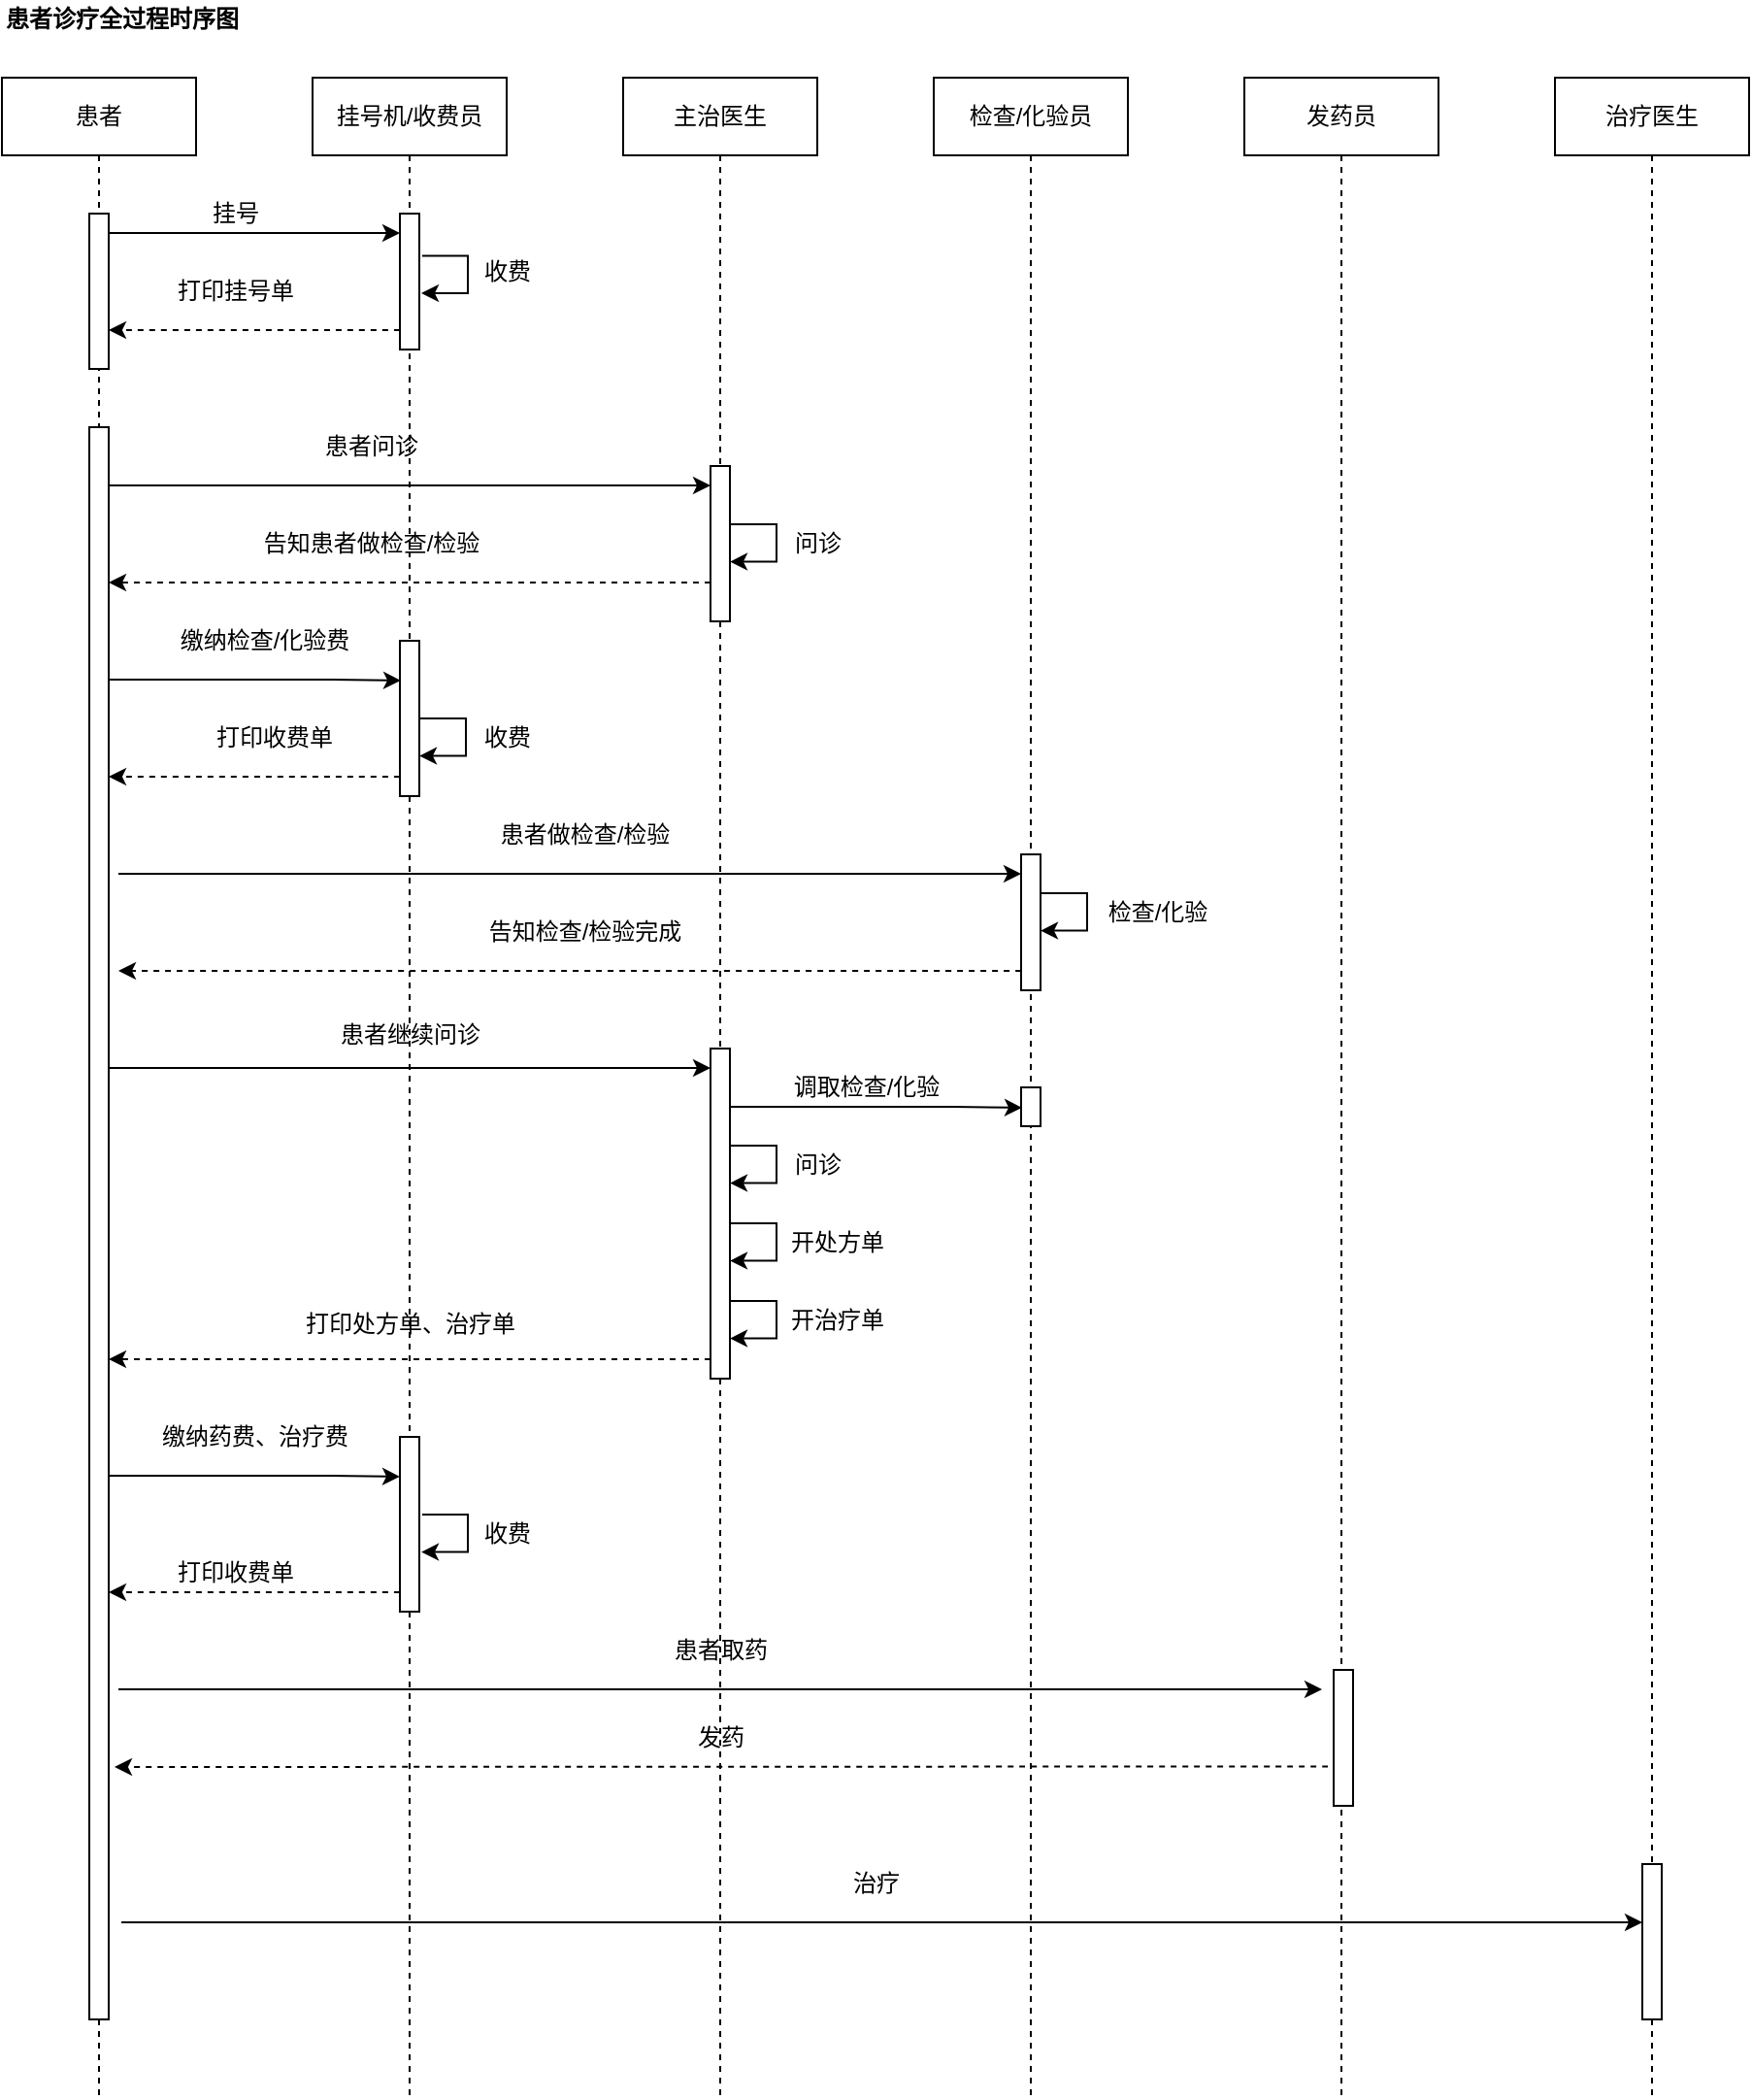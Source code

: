 <mxfile version="14.9.7" type="github">
  <diagram id="7ADZEoCv_N2pfUkhOmF2" name="diagrams1">
    <mxGraphModel dx="1422" dy="761" grid="1" gridSize="10" guides="1" tooltips="1" connect="1" arrows="1" fold="1" page="1" pageScale="1" pageWidth="1200" pageHeight="1920" math="0" shadow="0">
      <root>
        <mxCell id="0" />
        <mxCell id="1" parent="0" />
        <mxCell id="9xJmFpeAfpA-4xL1wxbp-1" value="&lt;b&gt;患者诊疗全过程时序图&lt;/b&gt;" style="text;html=1;strokeColor=none;fillColor=none;align=left;verticalAlign=middle;whiteSpace=wrap;rounded=0;" vertex="1" parent="1">
          <mxGeometry x="40" y="40" width="130" height="20" as="geometry" />
        </mxCell>
        <mxCell id="9xJmFpeAfpA-4xL1wxbp-2" value="发药员" style="shape=umlLifeline;perimeter=lifelinePerimeter;whiteSpace=wrap;html=1;container=1;collapsible=0;recursiveResize=0;outlineConnect=0;" vertex="1" parent="1">
          <mxGeometry x="680" y="80" width="100" height="1040" as="geometry" />
        </mxCell>
        <mxCell id="9xJmFpeAfpA-4xL1wxbp-3" value="检查/化验员" style="shape=umlLifeline;perimeter=lifelinePerimeter;whiteSpace=wrap;html=1;container=1;collapsible=0;recursiveResize=0;outlineConnect=0;" vertex="1" parent="1">
          <mxGeometry x="520" y="80" width="100" height="1040" as="geometry" />
        </mxCell>
        <mxCell id="9xJmFpeAfpA-4xL1wxbp-4" value="" style="html=1;points=[];perimeter=orthogonalPerimeter;" vertex="1" parent="9xJmFpeAfpA-4xL1wxbp-3">
          <mxGeometry x="45" y="400" width="10" height="70" as="geometry" />
        </mxCell>
        <mxCell id="9xJmFpeAfpA-4xL1wxbp-5" value="" style="html=1;points=[];perimeter=orthogonalPerimeter;" vertex="1" parent="9xJmFpeAfpA-4xL1wxbp-3">
          <mxGeometry x="45" y="520" width="10" height="20" as="geometry" />
        </mxCell>
        <mxCell id="9xJmFpeAfpA-4xL1wxbp-6" value="患者" style="shape=umlLifeline;perimeter=lifelinePerimeter;whiteSpace=wrap;html=1;container=1;collapsible=0;recursiveResize=0;outlineConnect=0;" vertex="1" parent="1">
          <mxGeometry x="40" y="80" width="100" height="1040" as="geometry" />
        </mxCell>
        <mxCell id="9xJmFpeAfpA-4xL1wxbp-7" value="" style="html=1;points=[];perimeter=orthogonalPerimeter;" vertex="1" parent="9xJmFpeAfpA-4xL1wxbp-6">
          <mxGeometry x="45" y="70" width="10" height="80" as="geometry" />
        </mxCell>
        <mxCell id="9xJmFpeAfpA-4xL1wxbp-8" value="" style="html=1;points=[];perimeter=orthogonalPerimeter;" vertex="1" parent="9xJmFpeAfpA-4xL1wxbp-6">
          <mxGeometry x="45" y="180" width="10" height="820" as="geometry" />
        </mxCell>
        <mxCell id="9xJmFpeAfpA-4xL1wxbp-9" value="挂号" style="text;html=1;align=center;verticalAlign=middle;resizable=0;points=[];autosize=1;" vertex="1" parent="1">
          <mxGeometry x="140" y="140" width="40" height="20" as="geometry" />
        </mxCell>
        <mxCell id="9xJmFpeAfpA-4xL1wxbp-10" value="主治医生" style="shape=umlLifeline;perimeter=lifelinePerimeter;whiteSpace=wrap;html=1;container=1;collapsible=0;recursiveResize=0;outlineConnect=0;" vertex="1" parent="1">
          <mxGeometry x="360" y="80" width="100" height="1040" as="geometry" />
        </mxCell>
        <mxCell id="9xJmFpeAfpA-4xL1wxbp-11" value="挂号机/收费员" style="shape=umlLifeline;perimeter=lifelinePerimeter;whiteSpace=wrap;html=1;container=1;collapsible=0;recursiveResize=0;outlineConnect=0;" vertex="1" parent="1">
          <mxGeometry x="200" y="80" width="100" height="1040" as="geometry" />
        </mxCell>
        <mxCell id="9xJmFpeAfpA-4xL1wxbp-12" value="打印处方单、治疗单" style="text;html=1;align=center;verticalAlign=middle;resizable=0;points=[];autosize=1;" vertex="1" parent="9xJmFpeAfpA-4xL1wxbp-11">
          <mxGeometry x="-10" y="632" width="120" height="20" as="geometry" />
        </mxCell>
        <mxCell id="9xJmFpeAfpA-4xL1wxbp-13" value="" style="html=1;points=[];perimeter=orthogonalPerimeter;" vertex="1" parent="9xJmFpeAfpA-4xL1wxbp-11">
          <mxGeometry x="45" y="700" width="10" height="90" as="geometry" />
        </mxCell>
        <mxCell id="9xJmFpeAfpA-4xL1wxbp-14" value="" style="edgeStyle=orthogonalEdgeStyle;orthogonalLoop=1;jettySize=auto;html=1;exitX=1.15;exitY=0.31;exitDx=0;exitDy=0;exitPerimeter=0;entryX=1.1;entryY=0.579;entryDx=0;entryDy=0;entryPerimeter=0;rounded=0;" edge="1" parent="1" source="9xJmFpeAfpA-4xL1wxbp-16" target="9xJmFpeAfpA-4xL1wxbp-16">
          <mxGeometry relative="1" as="geometry">
            <Array as="points">
              <mxPoint x="280" y="172" />
              <mxPoint x="280" y="191" />
              <mxPoint x="256" y="191" />
            </Array>
          </mxGeometry>
        </mxCell>
        <mxCell id="9xJmFpeAfpA-4xL1wxbp-15" value="" style="orthogonalLoop=1;jettySize=auto;html=1;curved=1;dashed=1;" edge="1" parent="1" source="9xJmFpeAfpA-4xL1wxbp-16" target="9xJmFpeAfpA-4xL1wxbp-7">
          <mxGeometry relative="1" as="geometry">
            <mxPoint x="100" y="190" as="targetPoint" />
            <Array as="points">
              <mxPoint x="170" y="210" />
            </Array>
          </mxGeometry>
        </mxCell>
        <mxCell id="9xJmFpeAfpA-4xL1wxbp-16" value="" style="html=1;points=[];perimeter=orthogonalPerimeter;" vertex="1" parent="1">
          <mxGeometry x="245" y="150" width="10" height="70" as="geometry" />
        </mxCell>
        <mxCell id="9xJmFpeAfpA-4xL1wxbp-17" value="" style="edgeStyle=orthogonalEdgeStyle;rounded=0;orthogonalLoop=1;jettySize=auto;html=1;" edge="1" parent="1" source="9xJmFpeAfpA-4xL1wxbp-7" target="9xJmFpeAfpA-4xL1wxbp-16">
          <mxGeometry relative="1" as="geometry">
            <Array as="points">
              <mxPoint x="170" y="160" />
              <mxPoint x="170" y="160" />
            </Array>
          </mxGeometry>
        </mxCell>
        <mxCell id="9xJmFpeAfpA-4xL1wxbp-18" value="打印挂号单" style="text;html=1;align=center;verticalAlign=middle;resizable=0;points=[];autosize=1;" vertex="1" parent="1">
          <mxGeometry x="120" y="180" width="80" height="20" as="geometry" />
        </mxCell>
        <mxCell id="9xJmFpeAfpA-4xL1wxbp-19" value="" style="edgeStyle=orthogonalEdgeStyle;rounded=0;orthogonalLoop=1;jettySize=auto;html=1;strokeColor=#000000;dashed=1;" edge="1" parent="1" source="9xJmFpeAfpA-4xL1wxbp-20" target="9xJmFpeAfpA-4xL1wxbp-8">
          <mxGeometry relative="1" as="geometry">
            <mxPoint x="520" y="320" as="targetPoint" />
            <Array as="points">
              <mxPoint x="330" y="340" />
              <mxPoint x="330" y="340" />
            </Array>
          </mxGeometry>
        </mxCell>
        <mxCell id="9xJmFpeAfpA-4xL1wxbp-20" value="" style="html=1;points=[];perimeter=orthogonalPerimeter;" vertex="1" parent="1">
          <mxGeometry x="405" y="280" width="10" height="80" as="geometry" />
        </mxCell>
        <mxCell id="9xJmFpeAfpA-4xL1wxbp-21" value="" style="edgeStyle=orthogonalEdgeStyle;rounded=0;orthogonalLoop=1;jettySize=auto;html=1;strokeColor=#000000;" edge="1" parent="1" source="9xJmFpeAfpA-4xL1wxbp-8" target="9xJmFpeAfpA-4xL1wxbp-20">
          <mxGeometry relative="1" as="geometry">
            <Array as="points">
              <mxPoint x="210" y="290" />
              <mxPoint x="210" y="290" />
            </Array>
          </mxGeometry>
        </mxCell>
        <mxCell id="9xJmFpeAfpA-4xL1wxbp-22" value="患者问诊" style="text;html=1;align=center;verticalAlign=middle;resizable=0;points=[];autosize=1;" vertex="1" parent="1">
          <mxGeometry x="200" y="260" width="60" height="20" as="geometry" />
        </mxCell>
        <mxCell id="9xJmFpeAfpA-4xL1wxbp-23" value="治疗" style="text;html=1;align=center;verticalAlign=middle;resizable=0;points=[];autosize=1;" vertex="1" parent="1">
          <mxGeometry x="470" y="1000" width="40" height="20" as="geometry" />
        </mxCell>
        <mxCell id="9xJmFpeAfpA-4xL1wxbp-24" value="告知患者做检查/检验" style="text;html=1;align=center;verticalAlign=middle;resizable=0;points=[];autosize=1;" vertex="1" parent="1">
          <mxGeometry x="165" y="310" width="130" height="20" as="geometry" />
        </mxCell>
        <mxCell id="9xJmFpeAfpA-4xL1wxbp-25" value="缴纳检查/化验费" style="text;html=1;align=center;verticalAlign=middle;resizable=0;points=[];autosize=1;" vertex="1" parent="1">
          <mxGeometry x="125" y="360" width="100" height="20" as="geometry" />
        </mxCell>
        <mxCell id="9xJmFpeAfpA-4xL1wxbp-26" value="" style="html=1;points=[];perimeter=orthogonalPerimeter;" vertex="1" parent="1">
          <mxGeometry x="245" y="370" width="10" height="80" as="geometry" />
        </mxCell>
        <mxCell id="9xJmFpeAfpA-4xL1wxbp-27" value="" style="edgeStyle=orthogonalEdgeStyle;rounded=0;orthogonalLoop=1;jettySize=auto;html=1;strokeColor=#000000;entryX=0.05;entryY=0.256;entryDx=0;entryDy=0;entryPerimeter=0;" edge="1" parent="1" target="9xJmFpeAfpA-4xL1wxbp-26">
          <mxGeometry relative="1" as="geometry">
            <mxPoint x="95" y="390" as="sourcePoint" />
            <mxPoint x="400" y="390" as="targetPoint" />
            <Array as="points">
              <mxPoint x="210" y="390" />
            </Array>
          </mxGeometry>
        </mxCell>
        <mxCell id="9xJmFpeAfpA-4xL1wxbp-28" value="打印收费单" style="text;html=1;align=center;verticalAlign=middle;resizable=0;points=[];autosize=1;" vertex="1" parent="1">
          <mxGeometry x="140" y="410" width="80" height="20" as="geometry" />
        </mxCell>
        <mxCell id="9xJmFpeAfpA-4xL1wxbp-29" value="收费" style="text;html=1;align=center;verticalAlign=middle;resizable=0;points=[];autosize=1;" vertex="1" parent="1">
          <mxGeometry x="280" y="170" width="40" height="20" as="geometry" />
        </mxCell>
        <mxCell id="9xJmFpeAfpA-4xL1wxbp-30" value="" style="orthogonalLoop=1;jettySize=auto;html=1;curved=1;dashed=1;" edge="1" parent="1">
          <mxGeometry relative="1" as="geometry">
            <mxPoint x="245" y="440" as="sourcePoint" />
            <mxPoint x="95" y="440" as="targetPoint" />
            <Array as="points">
              <mxPoint x="170" y="440" />
            </Array>
          </mxGeometry>
        </mxCell>
        <mxCell id="9xJmFpeAfpA-4xL1wxbp-31" value="" style="rounded=0;orthogonalLoop=1;jettySize=auto;html=1;strokeColor=#000000;" edge="1" parent="1">
          <mxGeometry relative="1" as="geometry">
            <mxPoint x="100" y="490" as="sourcePoint" />
            <mxPoint x="565" y="490" as="targetPoint" />
          </mxGeometry>
        </mxCell>
        <mxCell id="9xJmFpeAfpA-4xL1wxbp-32" value="" style="edgeStyle=orthogonalEdgeStyle;orthogonalLoop=1;jettySize=auto;html=1;exitX=1.15;exitY=0.31;exitDx=0;exitDy=0;exitPerimeter=0;entryX=1.1;entryY=0.579;entryDx=0;entryDy=0;entryPerimeter=0;rounded=0;" edge="1" parent="1">
          <mxGeometry relative="1" as="geometry">
            <mxPoint x="255.5" y="410" as="sourcePoint" />
            <mxPoint x="255" y="428.83" as="targetPoint" />
            <Array as="points">
              <mxPoint x="279" y="410.3" />
              <mxPoint x="279" y="429.3" />
              <mxPoint x="255" y="429.3" />
            </Array>
          </mxGeometry>
        </mxCell>
        <mxCell id="9xJmFpeAfpA-4xL1wxbp-33" value="收费" style="text;html=1;align=center;verticalAlign=middle;resizable=0;points=[];autosize=1;" vertex="1" parent="1">
          <mxGeometry x="280" y="410" width="40" height="20" as="geometry" />
        </mxCell>
        <mxCell id="9xJmFpeAfpA-4xL1wxbp-34" value="患者做检查/检验" style="text;html=1;align=center;verticalAlign=middle;resizable=0;points=[];autosize=1;" vertex="1" parent="1">
          <mxGeometry x="290" y="460" width="100" height="20" as="geometry" />
        </mxCell>
        <mxCell id="9xJmFpeAfpA-4xL1wxbp-35" value="" style="edgeStyle=orthogonalEdgeStyle;orthogonalLoop=1;jettySize=auto;html=1;exitX=1.15;exitY=0.31;exitDx=0;exitDy=0;exitPerimeter=0;entryX=1.1;entryY=0.579;entryDx=0;entryDy=0;entryPerimeter=0;rounded=0;" edge="1" parent="1">
          <mxGeometry relative="1" as="geometry">
            <mxPoint x="575.5" y="500" as="sourcePoint" />
            <mxPoint x="575" y="518.83" as="targetPoint" />
            <Array as="points">
              <mxPoint x="599" y="500.3" />
              <mxPoint x="599" y="519.3" />
              <mxPoint x="575" y="519.3" />
            </Array>
          </mxGeometry>
        </mxCell>
        <mxCell id="9xJmFpeAfpA-4xL1wxbp-36" value="检查/化验" style="text;html=1;align=center;verticalAlign=middle;resizable=0;points=[];autosize=1;" vertex="1" parent="1">
          <mxGeometry x="600" y="500" width="70" height="20" as="geometry" />
        </mxCell>
        <mxCell id="9xJmFpeAfpA-4xL1wxbp-37" value="" style="orthogonalLoop=1;jettySize=auto;html=1;curved=1;dashed=1;" edge="1" parent="1">
          <mxGeometry relative="1" as="geometry">
            <mxPoint x="565" y="540" as="sourcePoint" />
            <mxPoint x="100" y="540" as="targetPoint" />
            <Array as="points">
              <mxPoint x="490" y="540" />
            </Array>
          </mxGeometry>
        </mxCell>
        <mxCell id="9xJmFpeAfpA-4xL1wxbp-38" value="告知检查/检验完成" style="text;html=1;align=center;verticalAlign=middle;resizable=0;points=[];autosize=1;" vertex="1" parent="1">
          <mxGeometry x="285" y="510" width="110" height="20" as="geometry" />
        </mxCell>
        <mxCell id="9xJmFpeAfpA-4xL1wxbp-39" value="" style="html=1;points=[];perimeter=orthogonalPerimeter;" vertex="1" parent="1">
          <mxGeometry x="405" y="580" width="10" height="170" as="geometry" />
        </mxCell>
        <mxCell id="9xJmFpeAfpA-4xL1wxbp-40" value="" style="edgeStyle=orthogonalEdgeStyle;rounded=0;orthogonalLoop=1;jettySize=auto;html=1;strokeColor=#000000;" edge="1" parent="1">
          <mxGeometry relative="1" as="geometry">
            <mxPoint x="95" y="590" as="sourcePoint" />
            <mxPoint x="405" y="590" as="targetPoint" />
            <Array as="points">
              <mxPoint x="210" y="590" />
              <mxPoint x="210" y="590" />
            </Array>
          </mxGeometry>
        </mxCell>
        <mxCell id="9xJmFpeAfpA-4xL1wxbp-41" value="患者继续问诊" style="text;html=1;align=center;verticalAlign=middle;resizable=0;points=[];autosize=1;" vertex="1" parent="1">
          <mxGeometry x="205" y="563" width="90" height="20" as="geometry" />
        </mxCell>
        <mxCell id="9xJmFpeAfpA-4xL1wxbp-42" value="" style="edgeStyle=orthogonalEdgeStyle;orthogonalLoop=1;jettySize=auto;html=1;exitX=1.15;exitY=0.31;exitDx=0;exitDy=0;exitPerimeter=0;entryX=1.1;entryY=0.579;entryDx=0;entryDy=0;entryPerimeter=0;rounded=0;" edge="1" parent="1">
          <mxGeometry relative="1" as="geometry">
            <mxPoint x="415.5" y="310" as="sourcePoint" />
            <mxPoint x="415" y="328.83" as="targetPoint" />
            <Array as="points">
              <mxPoint x="439" y="310.3" />
              <mxPoint x="439" y="329.3" />
              <mxPoint x="415" y="329.3" />
            </Array>
          </mxGeometry>
        </mxCell>
        <mxCell id="9xJmFpeAfpA-4xL1wxbp-43" value="问诊" style="text;html=1;align=center;verticalAlign=middle;resizable=0;points=[];autosize=1;" vertex="1" parent="1">
          <mxGeometry x="440" y="310" width="40" height="20" as="geometry" />
        </mxCell>
        <mxCell id="9xJmFpeAfpA-4xL1wxbp-44" value="" style="edgeStyle=orthogonalEdgeStyle;orthogonalLoop=1;jettySize=auto;html=1;exitX=1.15;exitY=0.31;exitDx=0;exitDy=0;exitPerimeter=0;entryX=1.1;entryY=0.579;entryDx=0;entryDy=0;entryPerimeter=0;rounded=0;" edge="1" parent="1">
          <mxGeometry relative="1" as="geometry">
            <mxPoint x="415.5" y="630" as="sourcePoint" />
            <mxPoint x="415" y="648.83" as="targetPoint" />
            <Array as="points">
              <mxPoint x="439" y="630.3" />
              <mxPoint x="439" y="649.3" />
              <mxPoint x="415" y="649.3" />
            </Array>
          </mxGeometry>
        </mxCell>
        <mxCell id="9xJmFpeAfpA-4xL1wxbp-45" value="问诊" style="text;html=1;align=center;verticalAlign=middle;resizable=0;points=[];autosize=1;" vertex="1" parent="1">
          <mxGeometry x="440" y="630" width="40" height="20" as="geometry" />
        </mxCell>
        <mxCell id="9xJmFpeAfpA-4xL1wxbp-46" value="" style="edgeStyle=orthogonalEdgeStyle;orthogonalLoop=1;jettySize=auto;html=1;exitX=1.15;exitY=0.31;exitDx=0;exitDy=0;exitPerimeter=0;entryX=1.1;entryY=0.579;entryDx=0;entryDy=0;entryPerimeter=0;rounded=0;" edge="1" parent="1">
          <mxGeometry relative="1" as="geometry">
            <mxPoint x="415.5" y="670" as="sourcePoint" />
            <mxPoint x="415" y="688.83" as="targetPoint" />
            <Array as="points">
              <mxPoint x="439" y="670.3" />
              <mxPoint x="439" y="689.3" />
              <mxPoint x="415" y="689.3" />
            </Array>
          </mxGeometry>
        </mxCell>
        <mxCell id="9xJmFpeAfpA-4xL1wxbp-47" value="开处方单" style="text;html=1;align=center;verticalAlign=middle;resizable=0;points=[];autosize=1;" vertex="1" parent="1">
          <mxGeometry x="440" y="670" width="60" height="20" as="geometry" />
        </mxCell>
        <mxCell id="9xJmFpeAfpA-4xL1wxbp-48" value="" style="edgeStyle=orthogonalEdgeStyle;orthogonalLoop=1;jettySize=auto;html=1;exitX=1.15;exitY=0.31;exitDx=0;exitDy=0;exitPerimeter=0;entryX=1.1;entryY=0.579;entryDx=0;entryDy=0;entryPerimeter=0;rounded=0;" edge="1" parent="1">
          <mxGeometry relative="1" as="geometry">
            <mxPoint x="415.5" y="710" as="sourcePoint" />
            <mxPoint x="415" y="728.83" as="targetPoint" />
            <Array as="points">
              <mxPoint x="439" y="710.3" />
              <mxPoint x="439" y="729.3" />
              <mxPoint x="415" y="729.3" />
            </Array>
          </mxGeometry>
        </mxCell>
        <mxCell id="9xJmFpeAfpA-4xL1wxbp-49" value="开治疗单" style="text;html=1;align=center;verticalAlign=middle;resizable=0;points=[];autosize=1;" vertex="1" parent="1">
          <mxGeometry x="440" y="710" width="60" height="20" as="geometry" />
        </mxCell>
        <mxCell id="9xJmFpeAfpA-4xL1wxbp-50" value="" style="edgeStyle=orthogonalEdgeStyle;rounded=0;orthogonalLoop=1;jettySize=auto;html=1;strokeColor=#000000;dashed=1;" edge="1" parent="1">
          <mxGeometry relative="1" as="geometry">
            <mxPoint x="405" y="740" as="sourcePoint" />
            <mxPoint x="95" y="740" as="targetPoint" />
            <Array as="points">
              <mxPoint x="330" y="740" />
              <mxPoint x="330" y="740" />
            </Array>
          </mxGeometry>
        </mxCell>
        <mxCell id="9xJmFpeAfpA-4xL1wxbp-51" value="" style="edgeStyle=orthogonalEdgeStyle;rounded=0;orthogonalLoop=1;jettySize=auto;html=1;strokeColor=#000000;entryX=0.05;entryY=0.256;entryDx=0;entryDy=0;entryPerimeter=0;" edge="1" parent="1">
          <mxGeometry relative="1" as="geometry">
            <mxPoint x="94.5" y="800" as="sourcePoint" />
            <mxPoint x="245" y="800.48" as="targetPoint" />
            <Array as="points">
              <mxPoint x="209.5" y="800" />
            </Array>
          </mxGeometry>
        </mxCell>
        <mxCell id="9xJmFpeAfpA-4xL1wxbp-52" value="缴纳药费、治疗费" style="text;html=1;align=center;verticalAlign=middle;resizable=0;points=[];autosize=1;" vertex="1" parent="1">
          <mxGeometry x="115" y="770" width="110" height="20" as="geometry" />
        </mxCell>
        <mxCell id="9xJmFpeAfpA-4xL1wxbp-53" value="" style="edgeStyle=orthogonalEdgeStyle;orthogonalLoop=1;jettySize=auto;html=1;exitX=1.15;exitY=0.31;exitDx=0;exitDy=0;exitPerimeter=0;entryX=1.1;entryY=0.579;entryDx=0;entryDy=0;entryPerimeter=0;rounded=0;" edge="1" parent="1">
          <mxGeometry relative="1" as="geometry">
            <mxPoint x="256.5" y="820" as="sourcePoint" />
            <mxPoint x="256" y="838.83" as="targetPoint" />
            <Array as="points">
              <mxPoint x="280" y="820.3" />
              <mxPoint x="280" y="839.3" />
              <mxPoint x="256" y="839.3" />
            </Array>
          </mxGeometry>
        </mxCell>
        <mxCell id="9xJmFpeAfpA-4xL1wxbp-54" value="收费" style="text;html=1;align=center;verticalAlign=middle;resizable=0;points=[];autosize=1;" vertex="1" parent="1">
          <mxGeometry x="280" y="820" width="40" height="20" as="geometry" />
        </mxCell>
        <mxCell id="9xJmFpeAfpA-4xL1wxbp-55" value="" style="edgeStyle=orthogonalEdgeStyle;rounded=0;orthogonalLoop=1;jettySize=auto;html=1;strokeColor=#000000;entryX=0.05;entryY=0.256;entryDx=0;entryDy=0;entryPerimeter=0;" edge="1" parent="1">
          <mxGeometry relative="1" as="geometry">
            <mxPoint x="415" y="610" as="sourcePoint" />
            <mxPoint x="565.5" y="610.48" as="targetPoint" />
            <Array as="points">
              <mxPoint x="530" y="610" />
            </Array>
          </mxGeometry>
        </mxCell>
        <mxCell id="9xJmFpeAfpA-4xL1wxbp-56" value="调取检查/化验" style="text;html=1;align=center;verticalAlign=middle;resizable=0;points=[];autosize=1;" vertex="1" parent="1">
          <mxGeometry x="440" y="590" width="90" height="20" as="geometry" />
        </mxCell>
        <mxCell id="9xJmFpeAfpA-4xL1wxbp-57" value="" style="orthogonalLoop=1;jettySize=auto;html=1;curved=1;dashed=1;" edge="1" parent="1">
          <mxGeometry relative="1" as="geometry">
            <mxPoint x="245" y="860" as="sourcePoint" />
            <mxPoint x="95" y="860" as="targetPoint" />
            <Array as="points">
              <mxPoint x="170" y="860" />
            </Array>
          </mxGeometry>
        </mxCell>
        <mxCell id="9xJmFpeAfpA-4xL1wxbp-58" value="打印收费单" style="text;html=1;align=center;verticalAlign=middle;resizable=0;points=[];autosize=1;" vertex="1" parent="1">
          <mxGeometry x="120" y="840" width="80" height="20" as="geometry" />
        </mxCell>
        <mxCell id="9xJmFpeAfpA-4xL1wxbp-59" value="" style="html=1;points=[];perimeter=orthogonalPerimeter;" vertex="1" parent="1">
          <mxGeometry x="726" y="900" width="10" height="70" as="geometry" />
        </mxCell>
        <mxCell id="9xJmFpeAfpA-4xL1wxbp-60" value="" style="rounded=0;orthogonalLoop=1;jettySize=auto;html=1;strokeColor=#000000;" edge="1" parent="1">
          <mxGeometry relative="1" as="geometry">
            <mxPoint x="100" y="910" as="sourcePoint" />
            <mxPoint x="720" y="910" as="targetPoint" />
          </mxGeometry>
        </mxCell>
        <mxCell id="9xJmFpeAfpA-4xL1wxbp-61" value="患者取药" style="text;html=1;align=center;verticalAlign=middle;resizable=0;points=[];autosize=1;" vertex="1" parent="1">
          <mxGeometry x="380" y="880" width="60" height="20" as="geometry" />
        </mxCell>
        <mxCell id="9xJmFpeAfpA-4xL1wxbp-62" value="" style="orthogonalLoop=1;jettySize=auto;html=1;curved=1;dashed=1;" edge="1" parent="1">
          <mxGeometry relative="1" as="geometry">
            <mxPoint x="723" y="949.75" as="sourcePoint" />
            <mxPoint x="98" y="950" as="targetPoint" />
            <Array as="points">
              <mxPoint x="648" y="949.75" />
            </Array>
          </mxGeometry>
        </mxCell>
        <mxCell id="9xJmFpeAfpA-4xL1wxbp-63" value="发药" style="text;html=1;align=center;verticalAlign=middle;resizable=0;points=[];autosize=1;" vertex="1" parent="1">
          <mxGeometry x="390" y="925" width="40" height="20" as="geometry" />
        </mxCell>
        <mxCell id="9xJmFpeAfpA-4xL1wxbp-64" value="治疗医生" style="shape=umlLifeline;perimeter=lifelinePerimeter;whiteSpace=wrap;html=1;container=1;collapsible=0;recursiveResize=0;outlineConnect=0;" vertex="1" parent="1">
          <mxGeometry x="840" y="80" width="100" height="1040" as="geometry" />
        </mxCell>
        <mxCell id="9xJmFpeAfpA-4xL1wxbp-65" value="" style="html=1;points=[];perimeter=orthogonalPerimeter;" vertex="1" parent="1">
          <mxGeometry x="885" y="1000" width="10" height="80" as="geometry" />
        </mxCell>
        <mxCell id="9xJmFpeAfpA-4xL1wxbp-66" value="" style="rounded=0;orthogonalLoop=1;jettySize=auto;html=1;strokeColor=#000000;" edge="1" parent="1">
          <mxGeometry relative="1" as="geometry">
            <mxPoint x="101.5" y="1030" as="sourcePoint" />
            <mxPoint x="885" y="1030" as="targetPoint" />
          </mxGeometry>
        </mxCell>
      </root>
    </mxGraphModel>
  </diagram>
</mxfile>
